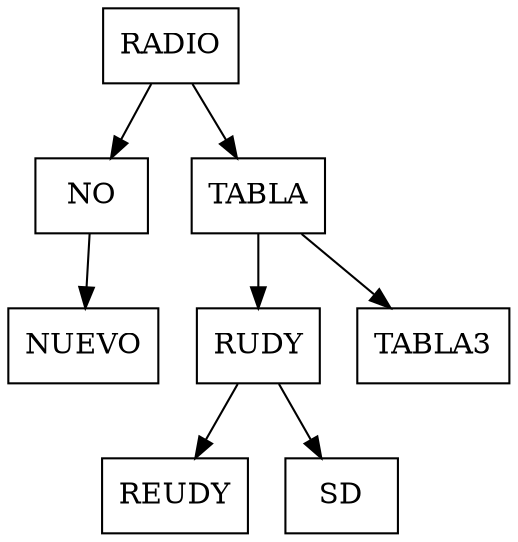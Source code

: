 digraph dibujo{
graph [ordering="out"];rankdir=TB;
node [shape = box];
NodoRADIO [label = "RADIO"];
NodoNO [label = "NO"];
NodoNUEVO [label = "NUEVO"];
NodoTABLA [label = "TABLA"];
NodoRUDY [label = "RUDY"];
NodoREUDY [label = "REUDY"];
NodoSD [label = "SD"];
NodoTABLA3 [label = "TABLA3"];
NodoRADIO->NodoNO;
NodoRADIO->NodoTABLA;
NodoNO->NodoNUEVO;
NodoTABLA->NodoRUDY;
NodoTABLA->NodoTABLA3;
NodoRUDY->NodoREUDY;
NodoRUDY->NodoSD;
}